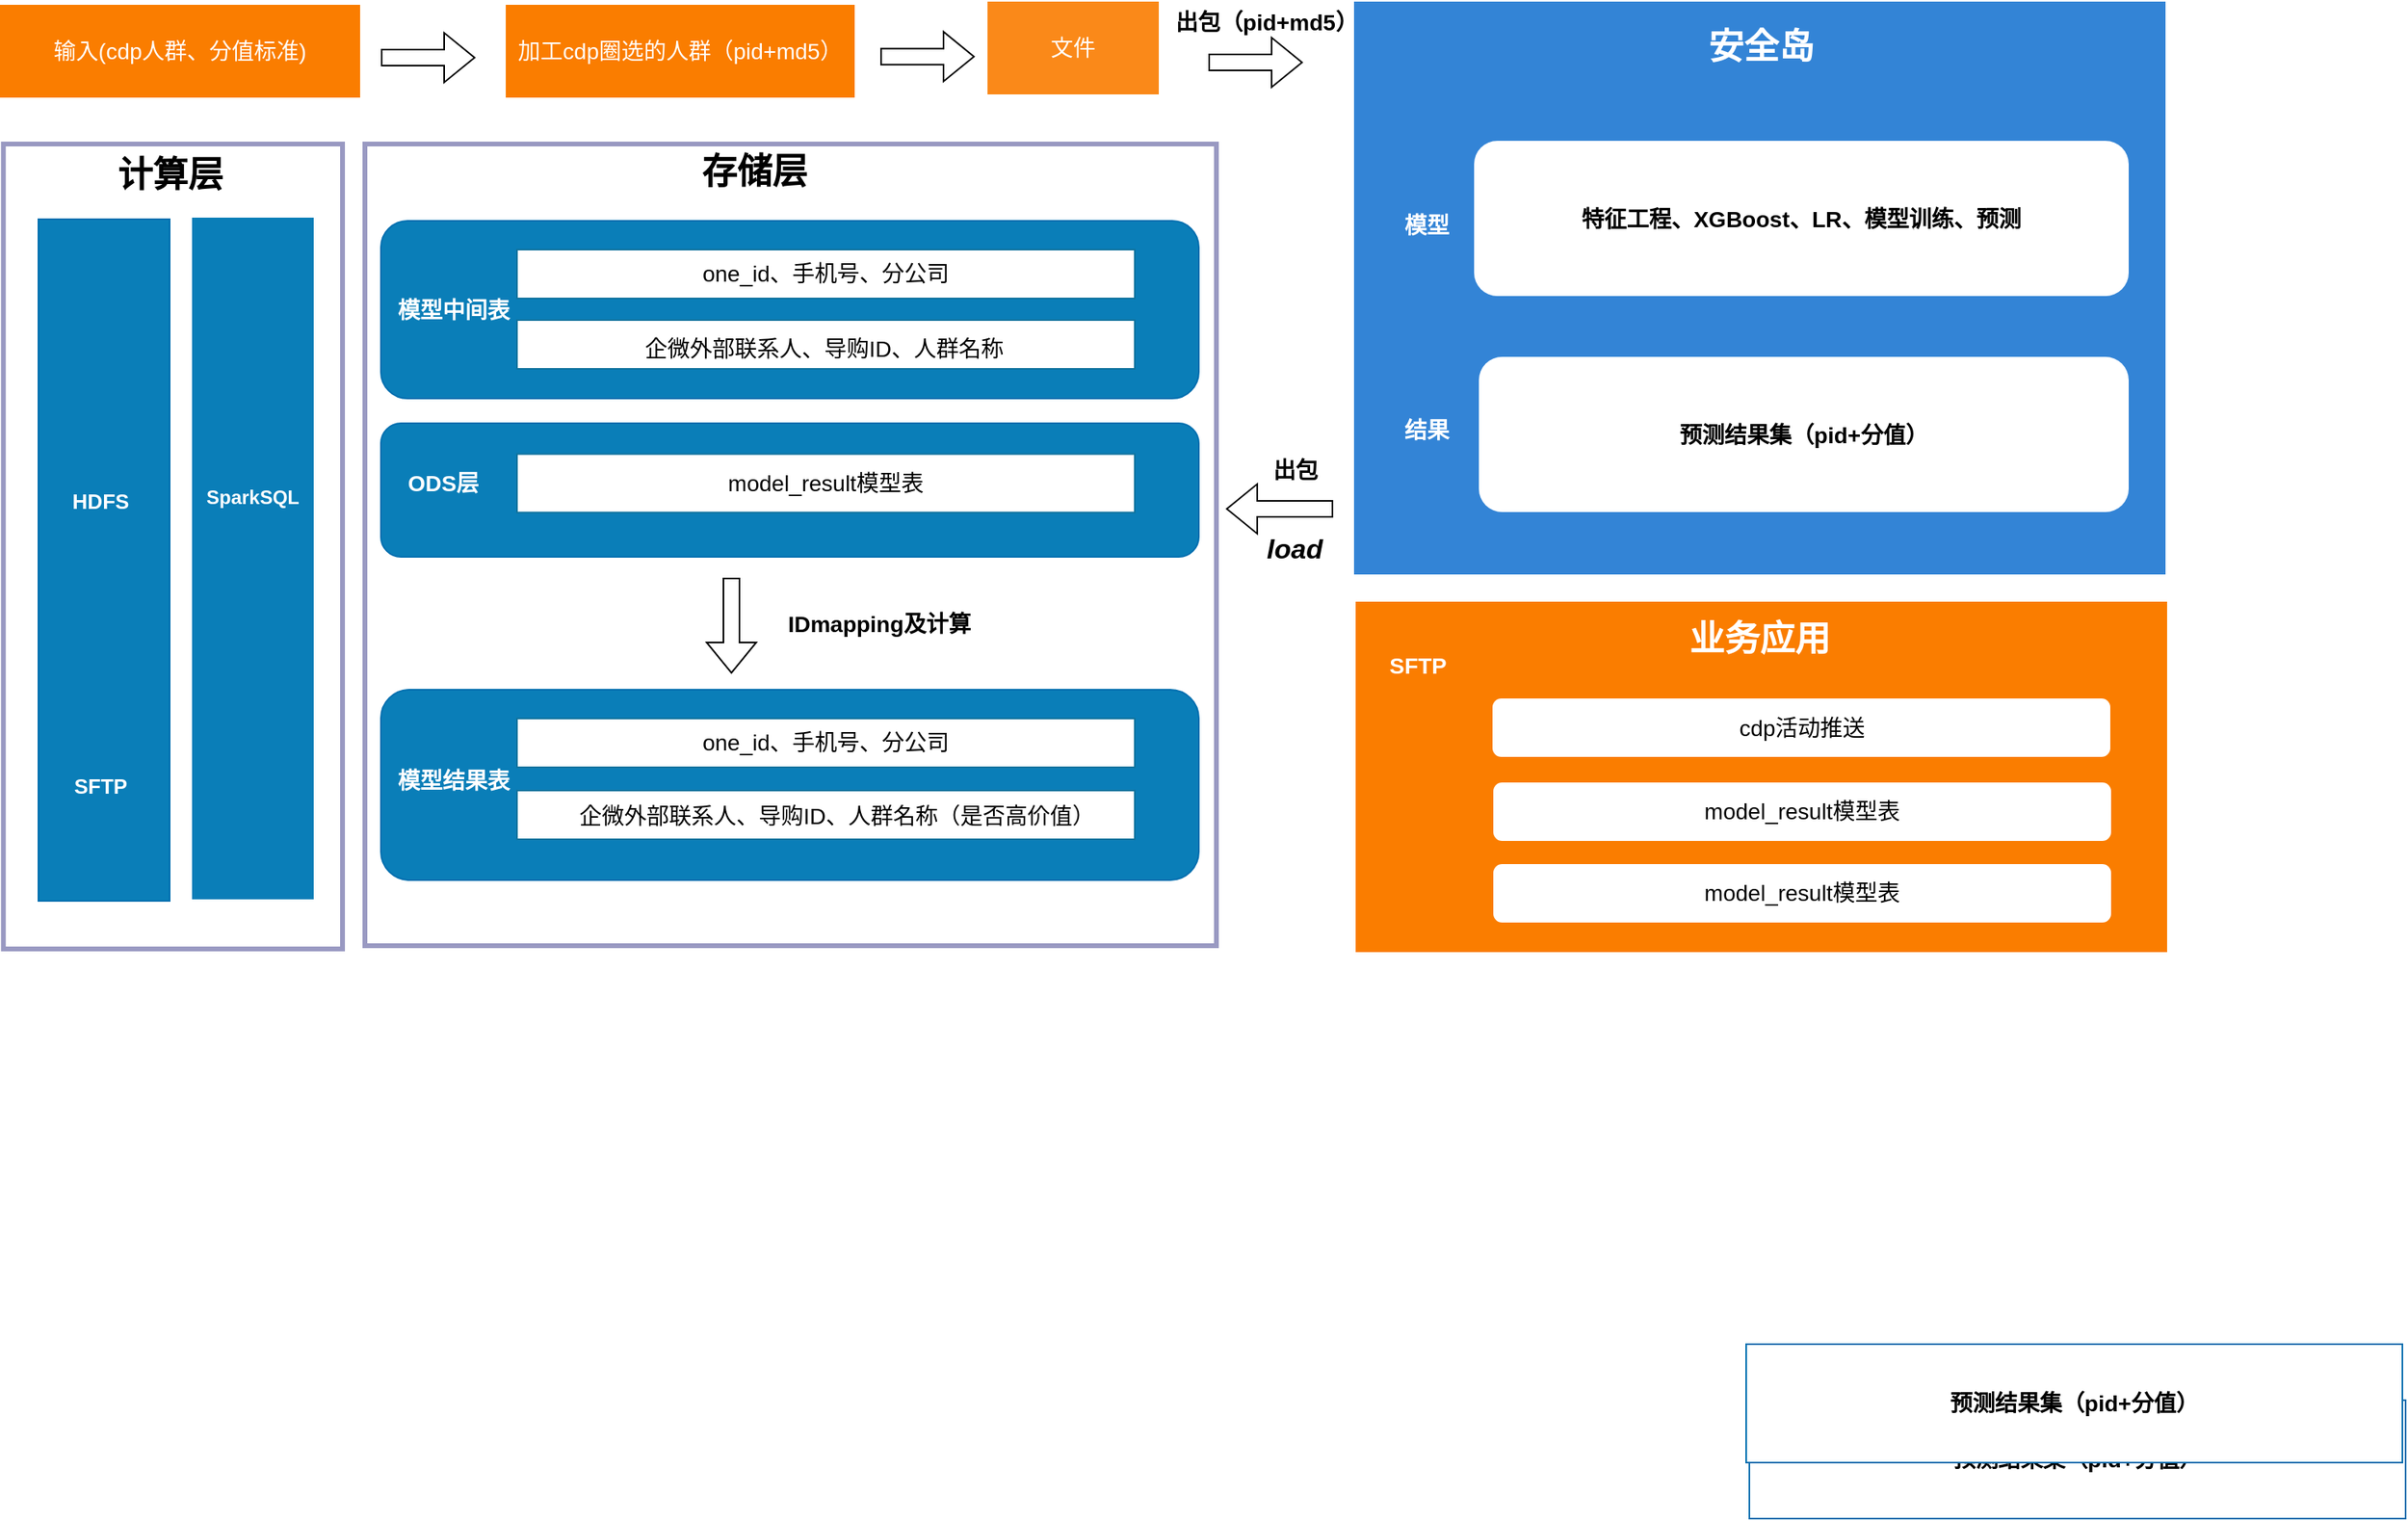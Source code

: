 <mxfile version="21.1.2" type="github">
  <diagram name="第 1 页" id="9FNGOSTYdFmzoKh4jky8">
    <mxGraphModel dx="2020" dy="895" grid="0" gridSize="10" guides="1" tooltips="1" connect="1" arrows="1" fold="1" page="0" pageScale="1" pageWidth="1700" pageHeight="1100" math="0" shadow="0">
      <root>
        <mxCell id="0" />
        <mxCell id="1" parent="0" />
        <mxCell id="Abss3pmhYK2xFXCI5BWD-59" value="" style="rounded=0;whiteSpace=wrap;html=1;fillColor=none;strokeColor=#000066;opacity=40;strokeWidth=3;" vertex="1" parent="1">
          <mxGeometry x="-7.87" y="356" width="211.87" height="503" as="geometry" />
        </mxCell>
        <mxCell id="Abss3pmhYK2xFXCI5BWD-102" value="" style="rounded=0;whiteSpace=wrap;html=1;fillColor=none;strokeColor=#000066;opacity=40;strokeWidth=3;" vertex="1" parent="1">
          <mxGeometry x="218" y="356" width="532" height="501" as="geometry" />
        </mxCell>
        <mxCell id="Abss3pmhYK2xFXCI5BWD-45" value="" style="rounded=0;whiteSpace=wrap;html=1;fillColor=#FA7D00;fontSize=14;fontStyle=1;strokeColor=none;" vertex="1" parent="1">
          <mxGeometry x="837" y="642" width="507" height="219" as="geometry" />
        </mxCell>
        <mxCell id="Abss3pmhYK2xFXCI5BWD-65" value="" style="rounded=0;whiteSpace=wrap;html=1;fillColor=#0066CC;strokeColor=none;strokeWidth=3;opacity=80;" vertex="1" parent="1">
          <mxGeometry x="836" y="267" width="507" height="358" as="geometry" />
        </mxCell>
        <mxCell id="Abss3pmhYK2xFXCI5BWD-76" value="" style="rounded=1;whiteSpace=wrap;html=1;fillColor=#0a7eb8;strokeColor=#006EAF;fontColor=#0a7eb8;fontSize=14;" vertex="1" parent="1">
          <mxGeometry x="228" y="530.5" width="511" height="83.5" as="geometry" />
        </mxCell>
        <mxCell id="Abss3pmhYK2xFXCI5BWD-3" value="出包（pid+md5）" style="text;html=1;strokeColor=none;fillColor=none;align=center;verticalAlign=middle;whiteSpace=wrap;rounded=0;fontStyle=1;fontSize=14;" vertex="1" parent="1">
          <mxGeometry x="710" y="266" width="143" height="28" as="geometry" />
        </mxCell>
        <mxCell id="Abss3pmhYK2xFXCI5BWD-6" value="" style="shape=flexArrow;endArrow=classic;html=1;rounded=0;" edge="1" parent="1">
          <mxGeometry width="50" height="50" relative="1" as="geometry">
            <mxPoint x="823" y="584" as="sourcePoint" />
            <mxPoint x="756" y="584" as="targetPoint" />
          </mxGeometry>
        </mxCell>
        <mxCell id="Abss3pmhYK2xFXCI5BWD-7" value="出包" style="text;html=1;strokeColor=none;fillColor=none;align=center;verticalAlign=middle;whiteSpace=wrap;rounded=0;fontStyle=1;fontSize=14;" vertex="1" parent="1">
          <mxGeometry x="727.5" y="546" width="143" height="28" as="geometry" />
        </mxCell>
        <mxCell id="Abss3pmhYK2xFXCI5BWD-10" value="" style="rounded=0;whiteSpace=wrap;html=1;fontSize=15;fontColor=#ffffff;fillColor=#0a7eb8;labelBackgroundColor=#33FFFF;strokeColor=#006EAF;" vertex="1" parent="1">
          <mxGeometry x="14" y="403" width="82" height="426" as="geometry" />
        </mxCell>
        <mxCell id="Abss3pmhYK2xFXCI5BWD-11" value="&lt;font style=&quot;font-size: 12px;&quot;&gt;数据存储&lt;/font&gt;" style="text;html=1;strokeColor=none;fillColor=none;align=center;verticalAlign=middle;whiteSpace=wrap;rounded=0;fontSize=12;fontColor=#FFFFFF;" vertex="1" parent="1">
          <mxGeometry x="26.5" y="285" width="60" height="30" as="geometry" />
        </mxCell>
        <mxCell id="Abss3pmhYK2xFXCI5BWD-12" value="HDFS" style="text;html=1;strokeColor=none;fillColor=none;align=center;verticalAlign=middle;whiteSpace=wrap;rounded=0;labelBackgroundColor=none;fontSize=13;fontColor=#FFFFFF;fontStyle=1" vertex="1" parent="1">
          <mxGeometry x="23" y="564.25" width="60" height="30" as="geometry" />
        </mxCell>
        <mxCell id="Abss3pmhYK2xFXCI5BWD-13" value="&lt;span style=&quot;font-family: monospace; font-size: 0px; text-align: start; background-color: rgb(251, 251, 251);&quot;&gt;%3CmxGraphModel%3E%3Croot%3E%3CmxCell%20id%3D%220%22%2F%3E%3CmxCell%20id%3D%221%22%20parent%3D%220%22%2F%3E%3CmxCell%20id%3D%222%22%20value%3D%22%26lt%3Bfont%20color%3D%26quot%3B%23000000%26quot%3B%20style%3D%26quot%3Bfont-size%3A%2013px%3B%26quot%3B%26gt%3B%E6%95%B0%E6%8D%AE%E5%AD%98%E5%82%A8%26lt%3B%2Ffont%26gt%3B%22%20style%3D%22text%3Bhtml%3D1%3BstrokeColor%3Dnone%3BfillColor%3Dnone%3Balign%3Dcenter%3BverticalAlign%3Dmiddle%3BwhiteSpace%3Dwrap%3Brounded%3D0%3BfontSize%3D13%3BfontColor%3D%23FFFFFF%3B%22%20vertex%3D%221%22%20parent%3D%221%22%3E%3CmxGeometry%20x%3D%22235%22%20y%3D%22165%22%20width%3D%2260%22%20height%3D%2230%22%20as%3D%22geometry%22%2F%3E%3C%2FmxCell%3E%3C%2Froot%3E%3C%2FmxGraphModel%3E&lt;/span&gt;" style="rounded=0;whiteSpace=wrap;html=1;fontSize=15;fontColor=default;fillColor=#0A7EB8;labelBackgroundColor=#33FFFF;strokeColor=none;" vertex="1" parent="1">
          <mxGeometry x="110" y="402" width="76" height="426" as="geometry" />
        </mxCell>
        <mxCell id="Abss3pmhYK2xFXCI5BWD-14" value="&lt;font style=&quot;font-size: 12px;&quot;&gt;计算引擎&lt;/font&gt;" style="text;html=1;strokeColor=none;fillColor=none;align=center;verticalAlign=middle;whiteSpace=wrap;rounded=0;fontSize=12;fontColor=#FFFFFF;" vertex="1" parent="1">
          <mxGeometry x="123" y="287" width="60" height="30" as="geometry" />
        </mxCell>
        <mxCell id="Abss3pmhYK2xFXCI5BWD-15" value="SparkSQL" style="text;html=1;strokeColor=none;fillColor=none;align=center;verticalAlign=middle;whiteSpace=wrap;rounded=0;labelBackgroundColor=none;fontSize=12;fontColor=#FFFFFF;fontStyle=1" vertex="1" parent="1">
          <mxGeometry x="118" y="562" width="60" height="30" as="geometry" />
        </mxCell>
        <mxCell id="Abss3pmhYK2xFXCI5BWD-17" value="SFTP" style="text;html=1;strokeColor=none;fillColor=none;align=center;verticalAlign=middle;whiteSpace=wrap;rounded=0;labelBackgroundColor=none;fontSize=13;fontColor=#FFFFFF;fontStyle=1" vertex="1" parent="1">
          <mxGeometry x="23" y="741.5" width="60" height="30" as="geometry" />
        </mxCell>
        <mxCell id="Abss3pmhYK2xFXCI5BWD-18" value="&lt;font color=&quot;#ffffff&quot;&gt;加工cdp圈选的人群（pid+md5）&lt;/font&gt;" style="rounded=0;whiteSpace=wrap;html=1;fillColor=#FA7D00;strokeColor=none;fontColor=#000000;fontSize=14;" vertex="1" parent="1">
          <mxGeometry x="306" y="269" width="218" height="58" as="geometry" />
        </mxCell>
        <mxCell id="Abss3pmhYK2xFXCI5BWD-20" value="" style="shape=flexArrow;endArrow=classic;html=1;rounded=0;" edge="1" parent="1">
          <mxGeometry width="50" height="50" relative="1" as="geometry">
            <mxPoint x="540" y="301.33" as="sourcePoint" />
            <mxPoint x="599" y="301.33" as="targetPoint" />
          </mxGeometry>
        </mxCell>
        <mxCell id="Abss3pmhYK2xFXCI5BWD-22" value="load" style="text;html=1;strokeColor=none;fillColor=none;align=center;verticalAlign=middle;whiteSpace=wrap;rounded=0;fontStyle=3;fontSize=17;" vertex="1" parent="1">
          <mxGeometry x="769" y="595" width="60" height="30" as="geometry" />
        </mxCell>
        <mxCell id="Abss3pmhYK2xFXCI5BWD-31" value="&lt;font color=&quot;#ffffff&quot;&gt;ODS层&lt;/font&gt;" style="text;html=1;strokeColor=none;fillColor=none;align=center;verticalAlign=middle;whiteSpace=wrap;rounded=0;fontSize=14;fontStyle=1" vertex="1" parent="1">
          <mxGeometry x="237" y="553" width="60" height="30" as="geometry" />
        </mxCell>
        <mxCell id="Abss3pmhYK2xFXCI5BWD-32" value="model_result模型表" style="rounded=0;whiteSpace=wrap;html=1;fillColor=#FFFFFF;strokeColor=#10739e;fontSize=14;" vertex="1" parent="1">
          <mxGeometry x="313" y="549.75" width="386" height="36.5" as="geometry" />
        </mxCell>
        <mxCell id="Abss3pmhYK2xFXCI5BWD-37" value="" style="shape=flexArrow;endArrow=classic;html=1;rounded=0;" edge="1" parent="1">
          <mxGeometry width="50" height="50" relative="1" as="geometry">
            <mxPoint x="447" y="627" as="sourcePoint" />
            <mxPoint x="447" y="687" as="targetPoint" />
          </mxGeometry>
        </mxCell>
        <mxCell id="Abss3pmhYK2xFXCI5BWD-46" value="&lt;font color=&quot;#ffffff&quot;&gt;SFTP&lt;/font&gt;" style="text;html=1;strokeColor=none;fillColor=none;align=center;verticalAlign=middle;whiteSpace=wrap;rounded=0;fontSize=14;fontStyle=1" vertex="1" parent="1">
          <mxGeometry x="846" y="667" width="60" height="30" as="geometry" />
        </mxCell>
        <mxCell id="Abss3pmhYK2xFXCI5BWD-51" value="" style="rounded=1;whiteSpace=wrap;html=1;fillColor=#0a7eb8;strokeColor=#006EAF;fontColor=#ffffff;fontSize=14;" vertex="1" parent="1">
          <mxGeometry x="228" y="404" width="511" height="111" as="geometry" />
        </mxCell>
        <mxCell id="Abss3pmhYK2xFXCI5BWD-52" value="&lt;font color=&quot;#ffffff&quot;&gt;模型中间表&lt;/font&gt;" style="text;html=1;strokeColor=none;fillColor=none;align=center;verticalAlign=middle;whiteSpace=wrap;rounded=0;fontSize=14;fontStyle=1" vertex="1" parent="1">
          <mxGeometry x="224" y="445" width="98.5" height="30" as="geometry" />
        </mxCell>
        <mxCell id="Abss3pmhYK2xFXCI5BWD-64" value="&lt;b style=&quot;border-color: var(--border-color); color: rgb(0, 0, 0);&quot;&gt;特征工程、XGBoost、LR、模型训练、预测&lt;/b&gt;" style="rounded=1;whiteSpace=wrap;html=1;fillColor=#FFFFFF;strokeColor=none;fontColor=#ffffff;fontSize=14;" vertex="1" parent="1">
          <mxGeometry x="911" y="354" width="409" height="97" as="geometry" />
        </mxCell>
        <mxCell id="Abss3pmhYK2xFXCI5BWD-74" value="one_id、手机号、分公司" style="rounded=0;whiteSpace=wrap;html=1;fillColor=#FFFFFF;strokeColor=#10739e;fontSize=14;" vertex="1" parent="1">
          <mxGeometry x="313" y="422" width="386" height="30.5" as="geometry" />
        </mxCell>
        <mxCell id="Abss3pmhYK2xFXCI5BWD-77" value="" style="rounded=0;whiteSpace=wrap;html=1;fillColor=#FFFFFF;strokeColor=#10739e;fontSize=14;" vertex="1" parent="1">
          <mxGeometry x="313" y="466" width="386" height="30.5" as="geometry" />
        </mxCell>
        <mxCell id="Abss3pmhYK2xFXCI5BWD-78" value="&lt;meta charset=&quot;utf-8&quot;&gt;&lt;span style=&quot;color: rgb(0, 0, 0); font-family: Helvetica; font-size: 14px; font-style: normal; font-variant-ligatures: normal; font-variant-caps: normal; font-weight: 400; letter-spacing: normal; orphans: 2; text-align: center; text-indent: 0px; text-transform: none; widows: 2; word-spacing: 0px; -webkit-text-stroke-width: 0px; background-color: rgb(255, 255, 255); text-decoration-thickness: initial; text-decoration-style: initial; text-decoration-color: initial; float: none; display: inline !important;&quot;&gt;企微外部联系人、导购ID、人群名称&lt;/span&gt;" style="text;whiteSpace=wrap;html=1;" vertex="1" parent="1">
          <mxGeometry x="391" y="469" width="302.88" height="39" as="geometry" />
        </mxCell>
        <mxCell id="Abss3pmhYK2xFXCI5BWD-81" value="&lt;font color=&quot;#ffffff&quot;&gt;输入(cdp人群、分值标准)&lt;/font&gt;" style="rounded=0;whiteSpace=wrap;html=1;fillColor=#FA7D00;strokeColor=none;fontColor=#000000;fontSize=14;" vertex="1" parent="1">
          <mxGeometry x="-10" y="269" width="225" height="58" as="geometry" />
        </mxCell>
        <mxCell id="Abss3pmhYK2xFXCI5BWD-82" value="&lt;font color=&quot;#ffffff&quot;&gt;文件&lt;/font&gt;" style="rounded=0;whiteSpace=wrap;html=1;fillColor=#FA7D00;strokeColor=none;fontColor=#000000;fontSize=14;opacity=90;" vertex="1" parent="1">
          <mxGeometry x="607" y="267" width="107" height="58" as="geometry" />
        </mxCell>
        <mxCell id="Abss3pmhYK2xFXCI5BWD-84" value="" style="rounded=1;whiteSpace=wrap;html=1;fillColor=#0a7eb8;strokeColor=#006EAF;fontColor=#ffffff;fontSize=14;" vertex="1" parent="1">
          <mxGeometry x="228" y="697" width="511" height="119" as="geometry" />
        </mxCell>
        <mxCell id="Abss3pmhYK2xFXCI5BWD-85" value="&lt;font color=&quot;#ffffff&quot;&gt;模型结果表&lt;/font&gt;" style="text;html=1;strokeColor=none;fillColor=none;align=center;verticalAlign=middle;whiteSpace=wrap;rounded=0;fontSize=14;fontStyle=1" vertex="1" parent="1">
          <mxGeometry x="224" y="739" width="98.5" height="30" as="geometry" />
        </mxCell>
        <mxCell id="Abss3pmhYK2xFXCI5BWD-86" value="one_id、手机号、分公司" style="rounded=0;whiteSpace=wrap;html=1;fillColor=#FFFFFF;strokeColor=#10739e;fontSize=14;" vertex="1" parent="1">
          <mxGeometry x="313" y="715" width="386" height="30.5" as="geometry" />
        </mxCell>
        <mxCell id="Abss3pmhYK2xFXCI5BWD-87" value="" style="rounded=0;whiteSpace=wrap;html=1;fillColor=#FFFFFF;strokeColor=#10739e;fontSize=14;" vertex="1" parent="1">
          <mxGeometry x="313" y="760" width="386" height="30.5" as="geometry" />
        </mxCell>
        <mxCell id="Abss3pmhYK2xFXCI5BWD-88" value="&lt;span style=&quot;color: rgb(0, 0, 0); font-family: Helvetica; font-size: 14px; font-style: normal; font-variant-ligatures: normal; font-variant-caps: normal; font-weight: 400; letter-spacing: normal; orphans: 2; text-align: center; text-indent: 0px; text-transform: none; widows: 2; word-spacing: 0px; -webkit-text-stroke-width: 0px; background-color: rgb(255, 255, 255); text-decoration-thickness: initial; text-decoration-style: initial; text-decoration-color: initial; float: none; display: inline !important;&quot;&gt;企微外部联系人、导购ID、人群名称（是否高价值）&lt;/span&gt;" style="text;whiteSpace=wrap;html=1;" vertex="1" parent="1">
          <mxGeometry x="350" y="761" width="343.88" height="40" as="geometry" />
        </mxCell>
        <mxCell id="Abss3pmhYK2xFXCI5BWD-89" value="&lt;font color=&quot;#000000&quot;&gt;&lt;b&gt;预测结果集（pid+分值）&lt;/b&gt;&lt;/font&gt;" style="rounded=1;whiteSpace=wrap;html=1;fillColor=#FFFFFF;strokeColor=none;fontColor=#ffffff;fontSize=14;" vertex="1" parent="1">
          <mxGeometry x="914" y="489" width="406" height="97" as="geometry" />
        </mxCell>
        <mxCell id="Abss3pmhYK2xFXCI5BWD-91" value="&lt;font color=&quot;#000000&quot;&gt;&lt;b&gt;预测结果集（pid+分值）&lt;/b&gt;&lt;/font&gt;" style="rounded=0;whiteSpace=wrap;html=1;fillColor=#FFFFFF;strokeColor=#006EAF;fontColor=#ffffff;fontSize=14;" vertex="1" parent="1">
          <mxGeometry x="1083" y="1141" width="410" height="74" as="geometry" />
        </mxCell>
        <mxCell id="Abss3pmhYK2xFXCI5BWD-93" value="&lt;font color=&quot;#000000&quot;&gt;&lt;b&gt;预测结果集（pid+分值）&lt;/b&gt;&lt;/font&gt;" style="rounded=0;whiteSpace=wrap;html=1;fillColor=#FFFFFF;strokeColor=#006EAF;fontColor=#ffffff;fontSize=14;" vertex="1" parent="1">
          <mxGeometry x="1081" y="1106" width="410" height="74" as="geometry" />
        </mxCell>
        <mxCell id="Abss3pmhYK2xFXCI5BWD-97" value="&lt;font color=&quot;#ffffff&quot;&gt;模型&lt;/font&gt;" style="text;html=1;strokeColor=none;fillColor=none;align=center;verticalAlign=middle;whiteSpace=wrap;rounded=0;fontSize=14;fontStyle=1" vertex="1" parent="1">
          <mxGeometry x="832" y="392" width="98.5" height="30" as="geometry" />
        </mxCell>
        <mxCell id="Abss3pmhYK2xFXCI5BWD-98" value="&lt;font color=&quot;#ffffff&quot;&gt;结果&lt;/font&gt;" style="text;html=1;strokeColor=none;fillColor=none;align=center;verticalAlign=middle;whiteSpace=wrap;rounded=0;fontSize=14;fontStyle=1" vertex="1" parent="1">
          <mxGeometry x="832" y="519.75" width="98.5" height="30" as="geometry" />
        </mxCell>
        <mxCell id="Abss3pmhYK2xFXCI5BWD-99" value="&lt;font color=&quot;#ffffff&quot; style=&quot;font-size: 22px;&quot;&gt;安全岛&lt;/font&gt;" style="text;html=1;strokeColor=none;fillColor=none;align=center;verticalAlign=middle;whiteSpace=wrap;rounded=0;fontSize=14;fontStyle=1;fontColor=#000000;" vertex="1" parent="1">
          <mxGeometry x="1041.25" y="281" width="98.5" height="30" as="geometry" />
        </mxCell>
        <mxCell id="Abss3pmhYK2xFXCI5BWD-100" value="" style="shape=flexArrow;endArrow=classic;html=1;rounded=0;" edge="1" parent="1">
          <mxGeometry width="50" height="50" relative="1" as="geometry">
            <mxPoint x="228" y="302.0" as="sourcePoint" />
            <mxPoint x="287" y="302.0" as="targetPoint" />
          </mxGeometry>
        </mxCell>
        <mxCell id="Abss3pmhYK2xFXCI5BWD-101" value="&lt;span style=&quot;font-size: 22px;&quot;&gt;计算层&lt;/span&gt;" style="text;html=1;strokeColor=none;fillColor=none;align=center;verticalAlign=middle;whiteSpace=wrap;rounded=0;fontSize=14;fontStyle=1;fontColor=#000000;" vertex="1" parent="1">
          <mxGeometry x="47" y="361" width="98.5" height="30" as="geometry" />
        </mxCell>
        <mxCell id="Abss3pmhYK2xFXCI5BWD-103" value="&lt;span style=&quot;font-size: 22px;&quot;&gt;存储层&lt;/span&gt;" style="text;html=1;strokeColor=none;fillColor=none;align=center;verticalAlign=middle;whiteSpace=wrap;rounded=0;fontSize=14;fontStyle=1;fontColor=#000000;" vertex="1" parent="1">
          <mxGeometry x="412" y="359" width="98.5" height="30" as="geometry" />
        </mxCell>
        <mxCell id="Abss3pmhYK2xFXCI5BWD-112" value="" style="shape=flexArrow;endArrow=classic;html=1;rounded=0;" edge="1" parent="1">
          <mxGeometry width="50" height="50" relative="1" as="geometry">
            <mxPoint x="745" y="305.0" as="sourcePoint" />
            <mxPoint x="804" y="305.0" as="targetPoint" />
          </mxGeometry>
        </mxCell>
        <mxCell id="Abss3pmhYK2xFXCI5BWD-115" value="&lt;font color=&quot;#ffffff&quot;&gt;&lt;span style=&quot;font-size: 22px;&quot;&gt;业务应用&lt;/span&gt;&lt;/font&gt;" style="text;html=1;strokeColor=none;fillColor=none;align=center;verticalAlign=middle;whiteSpace=wrap;rounded=0;fontSize=14;fontStyle=1;fontColor=#000000;" vertex="1" parent="1">
          <mxGeometry x="1040.25" y="651" width="98.5" height="30" as="geometry" />
        </mxCell>
        <mxCell id="Abss3pmhYK2xFXCI5BWD-119" value="IDmapping及计算" style="text;html=1;strokeColor=none;fillColor=none;align=center;verticalAlign=middle;whiteSpace=wrap;rounded=0;fontStyle=1;fontSize=14;" vertex="1" parent="1">
          <mxGeometry x="468" y="642" width="143" height="28" as="geometry" />
        </mxCell>
        <mxCell id="Abss3pmhYK2xFXCI5BWD-120" value="cdp活动推送" style="rounded=1;whiteSpace=wrap;html=1;fillColor=#FFFFFF;strokeColor=none;fontSize=14;" vertex="1" parent="1">
          <mxGeometry x="922.5" y="702.5" width="386" height="36.5" as="geometry" />
        </mxCell>
        <mxCell id="Abss3pmhYK2xFXCI5BWD-123" value="model_result模型表" style="rounded=1;whiteSpace=wrap;html=1;fillColor=#FFFFFF;strokeColor=none;fontSize=14;" vertex="1" parent="1">
          <mxGeometry x="923" y="755" width="386" height="36.5" as="geometry" />
        </mxCell>
        <mxCell id="Abss3pmhYK2xFXCI5BWD-124" value="model_result模型表" style="rounded=1;whiteSpace=wrap;html=1;fillColor=#FFFFFF;strokeColor=none;fontSize=14;" vertex="1" parent="1">
          <mxGeometry x="923" y="806" width="386" height="36.5" as="geometry" />
        </mxCell>
      </root>
    </mxGraphModel>
  </diagram>
</mxfile>
